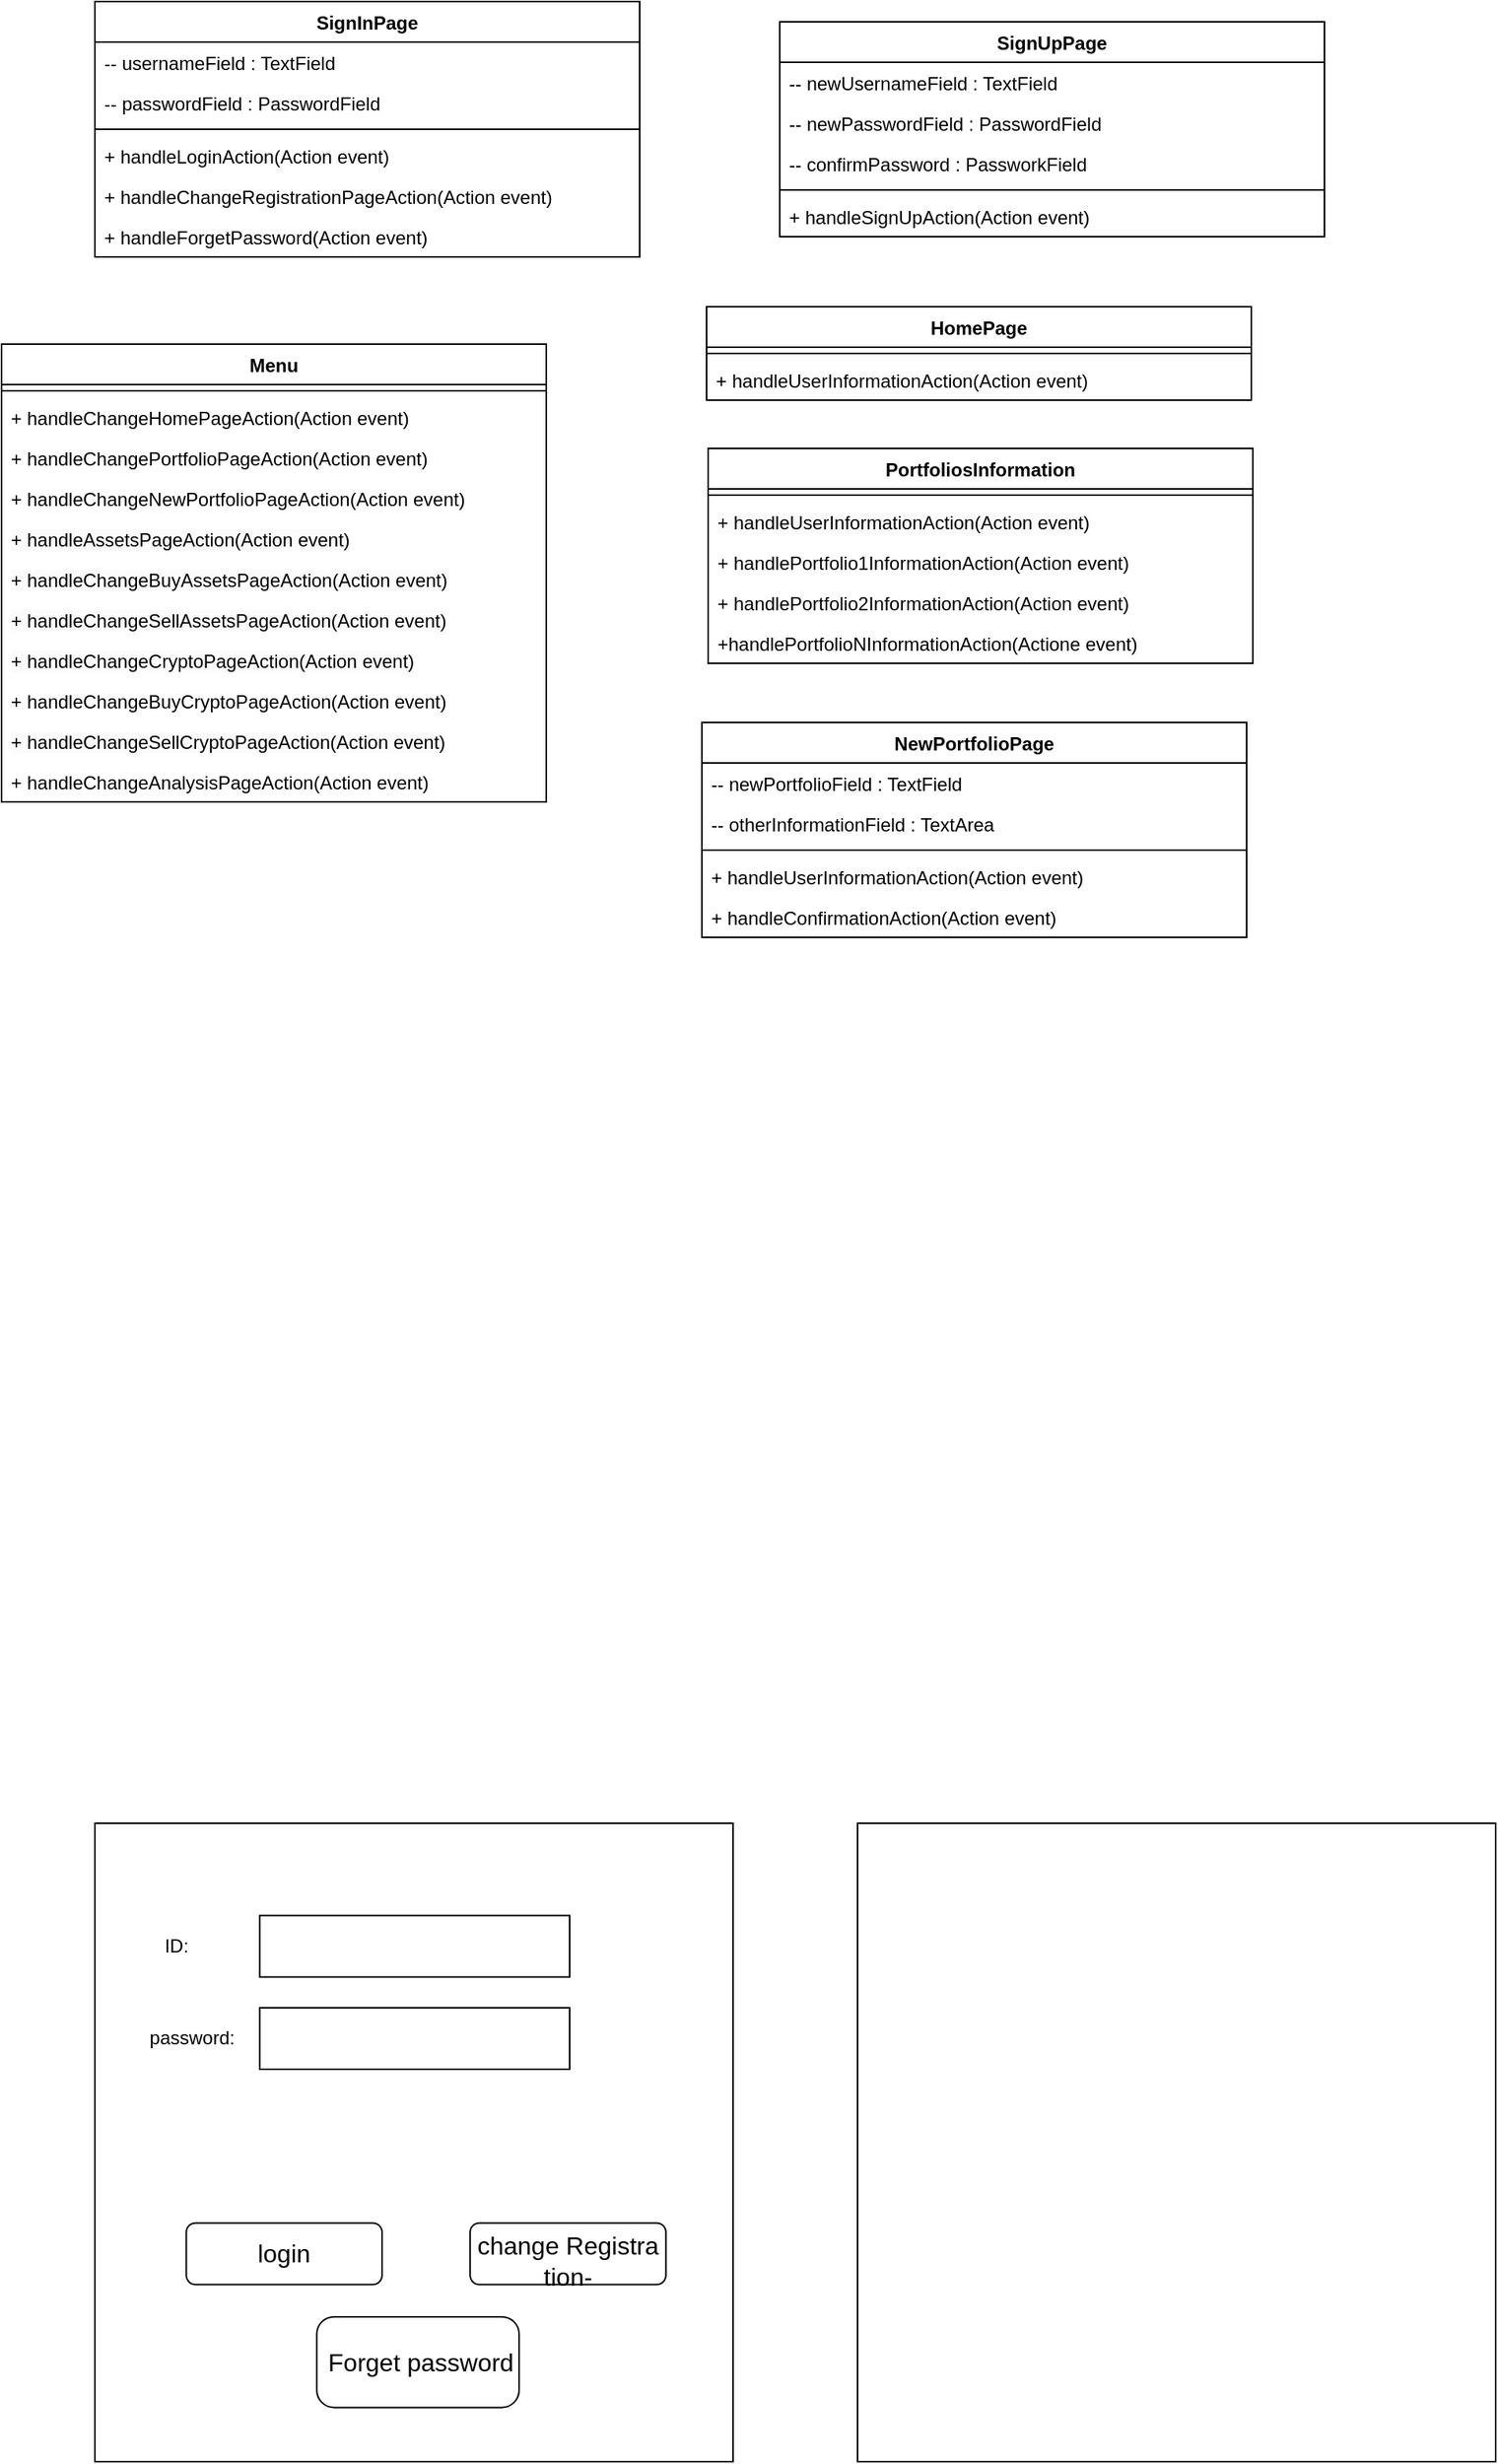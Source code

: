 <mxfile version="22.1.11" type="github">
  <diagram name="第 1 页" id="8w8cnCKI-UPCcAJevsUZ">
    <mxGraphModel dx="869" dy="486" grid="1" gridSize="10" guides="1" tooltips="1" connect="1" arrows="1" fold="1" page="1" pageScale="1" pageWidth="827" pageHeight="1169" math="0" shadow="0">
      <root>
        <mxCell id="0" />
        <mxCell id="1" parent="0" />
        <mxCell id="qQ2p7ifqkSaaZ6_-BF-f-2" value="SignInPage" style="swimlane;fontStyle=1;align=center;verticalAlign=top;childLayout=stackLayout;horizontal=1;startSize=26;horizontalStack=0;resizeParent=1;resizeParentMax=0;resizeLast=0;collapsible=1;marginBottom=0;whiteSpace=wrap;html=1;" parent="1" vertex="1">
          <mxGeometry x="80" y="40" width="350" height="164" as="geometry" />
        </mxCell>
        <mxCell id="qQ2p7ifqkSaaZ6_-BF-f-6" value="-- usernameField : TextField" style="text;strokeColor=none;fillColor=none;align=left;verticalAlign=top;spacingLeft=4;spacingRight=4;overflow=hidden;rotatable=0;points=[[0,0.5],[1,0.5]];portConstraint=eastwest;whiteSpace=wrap;html=1;" parent="qQ2p7ifqkSaaZ6_-BF-f-2" vertex="1">
          <mxGeometry y="26" width="350" height="26" as="geometry" />
        </mxCell>
        <mxCell id="qQ2p7ifqkSaaZ6_-BF-f-3" value="-- passwordField : PasswordField" style="text;strokeColor=none;fillColor=none;align=left;verticalAlign=top;spacingLeft=4;spacingRight=4;overflow=hidden;rotatable=0;points=[[0,0.5],[1,0.5]];portConstraint=eastwest;whiteSpace=wrap;html=1;" parent="qQ2p7ifqkSaaZ6_-BF-f-2" vertex="1">
          <mxGeometry y="52" width="350" height="26" as="geometry" />
        </mxCell>
        <mxCell id="qQ2p7ifqkSaaZ6_-BF-f-4" value="" style="line;strokeWidth=1;fillColor=none;align=left;verticalAlign=middle;spacingTop=-1;spacingLeft=3;spacingRight=3;rotatable=0;labelPosition=right;points=[];portConstraint=eastwest;strokeColor=inherit;" parent="qQ2p7ifqkSaaZ6_-BF-f-2" vertex="1">
          <mxGeometry y="78" width="350" height="8" as="geometry" />
        </mxCell>
        <mxCell id="qQ2p7ifqkSaaZ6_-BF-f-5" value="+ handleLoginAction(Action event)" style="text;strokeColor=none;fillColor=none;align=left;verticalAlign=top;spacingLeft=4;spacingRight=4;overflow=hidden;rotatable=0;points=[[0,0.5],[1,0.5]];portConstraint=eastwest;whiteSpace=wrap;html=1;" parent="qQ2p7ifqkSaaZ6_-BF-f-2" vertex="1">
          <mxGeometry y="86" width="350" height="26" as="geometry" />
        </mxCell>
        <mxCell id="qQ2p7ifqkSaaZ6_-BF-f-7" value="+ handleChangeRegistrationPageAction(Action event)" style="text;strokeColor=none;fillColor=none;align=left;verticalAlign=top;spacingLeft=4;spacingRight=4;overflow=hidden;rotatable=0;points=[[0,0.5],[1,0.5]];portConstraint=eastwest;whiteSpace=wrap;html=1;" parent="qQ2p7ifqkSaaZ6_-BF-f-2" vertex="1">
          <mxGeometry y="112" width="350" height="26" as="geometry" />
        </mxCell>
        <mxCell id="qQ2p7ifqkSaaZ6_-BF-f-14" value="+ handleForgetPassword(Action event)" style="text;strokeColor=none;fillColor=none;align=left;verticalAlign=top;spacingLeft=4;spacingRight=4;overflow=hidden;rotatable=0;points=[[0,0.5],[1,0.5]];portConstraint=eastwest;whiteSpace=wrap;html=1;" parent="qQ2p7ifqkSaaZ6_-BF-f-2" vertex="1">
          <mxGeometry y="138" width="350" height="26" as="geometry" />
        </mxCell>
        <mxCell id="qQ2p7ifqkSaaZ6_-BF-f-8" value="SignUpPage" style="swimlane;fontStyle=1;align=center;verticalAlign=top;childLayout=stackLayout;horizontal=1;startSize=26;horizontalStack=0;resizeParent=1;resizeParentMax=0;resizeLast=0;collapsible=1;marginBottom=0;whiteSpace=wrap;html=1;" parent="1" vertex="1">
          <mxGeometry x="520" y="53" width="350" height="138" as="geometry" />
        </mxCell>
        <mxCell id="qQ2p7ifqkSaaZ6_-BF-f-9" value="-- newUsernameField : TextField" style="text;strokeColor=none;fillColor=none;align=left;verticalAlign=top;spacingLeft=4;spacingRight=4;overflow=hidden;rotatable=0;points=[[0,0.5],[1,0.5]];portConstraint=eastwest;whiteSpace=wrap;html=1;" parent="qQ2p7ifqkSaaZ6_-BF-f-8" vertex="1">
          <mxGeometry y="26" width="350" height="26" as="geometry" />
        </mxCell>
        <mxCell id="qQ2p7ifqkSaaZ6_-BF-f-10" value="-- newPasswordField : PasswordField" style="text;strokeColor=none;fillColor=none;align=left;verticalAlign=top;spacingLeft=4;spacingRight=4;overflow=hidden;rotatable=0;points=[[0,0.5],[1,0.5]];portConstraint=eastwest;whiteSpace=wrap;html=1;" parent="qQ2p7ifqkSaaZ6_-BF-f-8" vertex="1">
          <mxGeometry y="52" width="350" height="26" as="geometry" />
        </mxCell>
        <mxCell id="qQ2p7ifqkSaaZ6_-BF-f-15" value="-- confirmPassword : PassworkField" style="text;strokeColor=none;fillColor=none;align=left;verticalAlign=top;spacingLeft=4;spacingRight=4;overflow=hidden;rotatable=0;points=[[0,0.5],[1,0.5]];portConstraint=eastwest;whiteSpace=wrap;html=1;" parent="qQ2p7ifqkSaaZ6_-BF-f-8" vertex="1">
          <mxGeometry y="78" width="350" height="26" as="geometry" />
        </mxCell>
        <mxCell id="qQ2p7ifqkSaaZ6_-BF-f-11" value="" style="line;strokeWidth=1;fillColor=none;align=left;verticalAlign=middle;spacingTop=-1;spacingLeft=3;spacingRight=3;rotatable=0;labelPosition=right;points=[];portConstraint=eastwest;strokeColor=inherit;" parent="qQ2p7ifqkSaaZ6_-BF-f-8" vertex="1">
          <mxGeometry y="104" width="350" height="8" as="geometry" />
        </mxCell>
        <mxCell id="qQ2p7ifqkSaaZ6_-BF-f-13" value="+ handleSignUpAction(Action event)" style="text;strokeColor=none;fillColor=none;align=left;verticalAlign=top;spacingLeft=4;spacingRight=4;overflow=hidden;rotatable=0;points=[[0,0.5],[1,0.5]];portConstraint=eastwest;whiteSpace=wrap;html=1;" parent="qQ2p7ifqkSaaZ6_-BF-f-8" vertex="1">
          <mxGeometry y="112" width="350" height="26" as="geometry" />
        </mxCell>
        <mxCell id="AKwQP4rSA9_y8AmhEt-1-8" value="Menu" style="swimlane;fontStyle=1;align=center;verticalAlign=top;childLayout=stackLayout;horizontal=1;startSize=26;horizontalStack=0;resizeParent=1;resizeParentMax=0;resizeLast=0;collapsible=1;marginBottom=0;whiteSpace=wrap;html=1;" vertex="1" parent="1">
          <mxGeometry x="20" y="260" width="350" height="294" as="geometry" />
        </mxCell>
        <mxCell id="AKwQP4rSA9_y8AmhEt-1-11" value="" style="line;strokeWidth=1;fillColor=none;align=left;verticalAlign=middle;spacingTop=-1;spacingLeft=3;spacingRight=3;rotatable=0;labelPosition=right;points=[];portConstraint=eastwest;strokeColor=inherit;" vertex="1" parent="AKwQP4rSA9_y8AmhEt-1-8">
          <mxGeometry y="26" width="350" height="8" as="geometry" />
        </mxCell>
        <mxCell id="AKwQP4rSA9_y8AmhEt-1-12" value="+ handleChangeHomePageAction(Action event)" style="text;strokeColor=none;fillColor=none;align=left;verticalAlign=top;spacingLeft=4;spacingRight=4;overflow=hidden;rotatable=0;points=[[0,0.5],[1,0.5]];portConstraint=eastwest;whiteSpace=wrap;html=1;" vertex="1" parent="AKwQP4rSA9_y8AmhEt-1-8">
          <mxGeometry y="34" width="350" height="26" as="geometry" />
        </mxCell>
        <mxCell id="AKwQP4rSA9_y8AmhEt-1-13" value="+ handleChangePortfolioPageAction(Action event)" style="text;strokeColor=none;fillColor=none;align=left;verticalAlign=top;spacingLeft=4;spacingRight=4;overflow=hidden;rotatable=0;points=[[0,0.5],[1,0.5]];portConstraint=eastwest;whiteSpace=wrap;html=1;" vertex="1" parent="AKwQP4rSA9_y8AmhEt-1-8">
          <mxGeometry y="60" width="350" height="26" as="geometry" />
        </mxCell>
        <mxCell id="AKwQP4rSA9_y8AmhEt-1-14" value="+ handleChangeNewPortfolioPageAction(Action event)" style="text;strokeColor=none;fillColor=none;align=left;verticalAlign=top;spacingLeft=4;spacingRight=4;overflow=hidden;rotatable=0;points=[[0,0.5],[1,0.5]];portConstraint=eastwest;whiteSpace=wrap;html=1;" vertex="1" parent="AKwQP4rSA9_y8AmhEt-1-8">
          <mxGeometry y="86" width="350" height="26" as="geometry" />
        </mxCell>
        <mxCell id="AKwQP4rSA9_y8AmhEt-1-15" value="&lt;span style=&quot;color: rgb(0, 0, 0); font-family: Helvetica; font-size: 12px; font-style: normal; font-variant-ligatures: normal; font-variant-caps: normal; font-weight: 400; letter-spacing: normal; orphans: 2; text-align: left; text-indent: 0px; text-transform: none; widows: 2; word-spacing: 0px; -webkit-text-stroke-width: 0px; background-color: rgb(251, 251, 251); text-decoration-thickness: initial; text-decoration-style: initial; text-decoration-color: initial; float: none; display: inline !important;&quot;&gt;+ handleAssetsPageAction(Action event)&lt;/span&gt;&lt;br&gt;" style="text;strokeColor=none;fillColor=none;align=left;verticalAlign=top;spacingLeft=4;spacingRight=4;overflow=hidden;rotatable=0;points=[[0,0.5],[1,0.5]];portConstraint=eastwest;whiteSpace=wrap;html=1;" vertex="1" parent="AKwQP4rSA9_y8AmhEt-1-8">
          <mxGeometry y="112" width="350" height="26" as="geometry" />
        </mxCell>
        <mxCell id="AKwQP4rSA9_y8AmhEt-1-17" value="&lt;span style=&quot;color: rgb(0, 0, 0); font-family: Helvetica; font-size: 12px; font-style: normal; font-variant-ligatures: normal; font-variant-caps: normal; font-weight: 400; letter-spacing: normal; orphans: 2; text-align: left; text-indent: 0px; text-transform: none; widows: 2; word-spacing: 0px; -webkit-text-stroke-width: 0px; background-color: rgb(251, 251, 251); text-decoration-thickness: initial; text-decoration-style: initial; text-decoration-color: initial; float: none; display: inline !important;&quot;&gt;+ handleChangeBuyAssetsPageAction(Action event)&lt;/span&gt;" style="text;strokeColor=none;fillColor=none;align=left;verticalAlign=top;spacingLeft=4;spacingRight=4;overflow=hidden;rotatable=0;points=[[0,0.5],[1,0.5]];portConstraint=eastwest;whiteSpace=wrap;html=1;" vertex="1" parent="AKwQP4rSA9_y8AmhEt-1-8">
          <mxGeometry y="138" width="350" height="26" as="geometry" />
        </mxCell>
        <mxCell id="AKwQP4rSA9_y8AmhEt-1-16" value="&lt;span style=&quot;color: rgb(0, 0, 0); font-family: Helvetica; font-size: 12px; font-style: normal; font-variant-ligatures: normal; font-variant-caps: normal; font-weight: 400; letter-spacing: normal; orphans: 2; text-align: left; text-indent: 0px; text-transform: none; widows: 2; word-spacing: 0px; -webkit-text-stroke-width: 0px; background-color: rgb(251, 251, 251); text-decoration-thickness: initial; text-decoration-style: initial; text-decoration-color: initial; float: none; display: inline !important;&quot;&gt;+ handleChangeSellAssetsPageAction(Action event)&lt;/span&gt;" style="text;strokeColor=none;fillColor=none;align=left;verticalAlign=top;spacingLeft=4;spacingRight=4;overflow=hidden;rotatable=0;points=[[0,0.5],[1,0.5]];portConstraint=eastwest;whiteSpace=wrap;html=1;" vertex="1" parent="AKwQP4rSA9_y8AmhEt-1-8">
          <mxGeometry y="164" width="350" height="26" as="geometry" />
        </mxCell>
        <mxCell id="AKwQP4rSA9_y8AmhEt-1-18" value="&lt;span style=&quot;color: rgb(0, 0, 0); font-family: Helvetica; font-size: 12px; font-style: normal; font-variant-ligatures: normal; font-variant-caps: normal; font-weight: 400; letter-spacing: normal; orphans: 2; text-align: left; text-indent: 0px; text-transform: none; widows: 2; word-spacing: 0px; -webkit-text-stroke-width: 0px; background-color: rgb(251, 251, 251); text-decoration-thickness: initial; text-decoration-style: initial; text-decoration-color: initial; float: none; display: inline !important;&quot;&gt;+ handleChangeCryptoPageAction(Action event)&lt;/span&gt;" style="text;strokeColor=none;fillColor=none;align=left;verticalAlign=top;spacingLeft=4;spacingRight=4;overflow=hidden;rotatable=0;points=[[0,0.5],[1,0.5]];portConstraint=eastwest;whiteSpace=wrap;html=1;" vertex="1" parent="AKwQP4rSA9_y8AmhEt-1-8">
          <mxGeometry y="190" width="350" height="26" as="geometry" />
        </mxCell>
        <mxCell id="AKwQP4rSA9_y8AmhEt-1-20" value="+ handleChangeBuyCryptoPageAction(Action event)" style="text;strokeColor=none;fillColor=none;align=left;verticalAlign=top;spacingLeft=4;spacingRight=4;overflow=hidden;rotatable=0;points=[[0,0.5],[1,0.5]];portConstraint=eastwest;whiteSpace=wrap;html=1;" vertex="1" parent="AKwQP4rSA9_y8AmhEt-1-8">
          <mxGeometry y="216" width="350" height="26" as="geometry" />
        </mxCell>
        <mxCell id="AKwQP4rSA9_y8AmhEt-1-19" value="&lt;span style=&quot;color: rgb(0, 0, 0); font-family: Helvetica; font-size: 12px; font-style: normal; font-variant-ligatures: normal; font-variant-caps: normal; font-weight: 400; letter-spacing: normal; orphans: 2; text-align: left; text-indent: 0px; text-transform: none; widows: 2; word-spacing: 0px; -webkit-text-stroke-width: 0px; background-color: rgb(251, 251, 251); text-decoration-thickness: initial; text-decoration-style: initial; text-decoration-color: initial; float: none; display: inline !important;&quot;&gt;+ handleChangeSellCryptoPageAction(Action event)&lt;/span&gt;" style="text;strokeColor=none;fillColor=none;align=left;verticalAlign=top;spacingLeft=4;spacingRight=4;overflow=hidden;rotatable=0;points=[[0,0.5],[1,0.5]];portConstraint=eastwest;whiteSpace=wrap;html=1;" vertex="1" parent="AKwQP4rSA9_y8AmhEt-1-8">
          <mxGeometry y="242" width="350" height="26" as="geometry" />
        </mxCell>
        <mxCell id="AKwQP4rSA9_y8AmhEt-1-21" value="+ handleChangeAnalysisPageAction(Action event)" style="text;strokeColor=none;fillColor=none;align=left;verticalAlign=top;spacingLeft=4;spacingRight=4;overflow=hidden;rotatable=0;points=[[0,0.5],[1,0.5]];portConstraint=eastwest;whiteSpace=wrap;html=1;" vertex="1" parent="AKwQP4rSA9_y8AmhEt-1-8">
          <mxGeometry y="268" width="350" height="26" as="geometry" />
        </mxCell>
        <mxCell id="WnGF1lTFCauJy7VCk2Zh-10" value="" style="group" connectable="0" vertex="1" parent="1">
          <mxGeometry x="80" y="1210" width="430" height="410" as="geometry" />
        </mxCell>
        <mxCell id="WnGF1lTFCauJy7VCk2Zh-1" value="" style="whiteSpace=wrap;html=1;aspect=fixed;movable=1;resizable=1;rotatable=1;deletable=1;editable=1;locked=0;connectable=1;" vertex="1" parent="WnGF1lTFCauJy7VCk2Zh-10">
          <mxGeometry width="410" height="410" as="geometry" />
        </mxCell>
        <mxCell id="WnGF1lTFCauJy7VCk2Zh-2" value="" style="rounded=1;whiteSpace=wrap;html=1;" vertex="1" parent="WnGF1lTFCauJy7VCk2Zh-10">
          <mxGeometry x="58.697" y="256.714" width="125.78" height="39.494" as="geometry" />
        </mxCell>
        <mxCell id="WnGF1lTFCauJy7VCk2Zh-4" value="" style="rounded=1;whiteSpace=wrap;html=1;" vertex="1" parent="WnGF1lTFCauJy7VCk2Zh-10">
          <mxGeometry x="241.078" y="256.714" width="125.78" height="39.494" as="geometry" />
        </mxCell>
        <mxCell id="WnGF1lTFCauJy7VCk2Zh-5" value="" style="rounded=1;whiteSpace=wrap;html=1;arcSize=19;" vertex="1" parent="WnGF1lTFCauJy7VCk2Zh-10">
          <mxGeometry x="142.551" y="316.943" width="129.973" height="58.254" as="geometry" />
        </mxCell>
        <mxCell id="WnGF1lTFCauJy7VCk2Zh-6" value="" style="rounded=0;whiteSpace=wrap;html=1;" vertex="1" parent="WnGF1lTFCauJy7VCk2Zh-10">
          <mxGeometry x="105.865" y="59.242" width="199.152" height="39.494" as="geometry" />
        </mxCell>
        <mxCell id="WnGF1lTFCauJy7VCk2Zh-7" value="" style="rounded=0;whiteSpace=wrap;html=1;" vertex="1" parent="WnGF1lTFCauJy7VCk2Zh-10">
          <mxGeometry x="105.865" y="118.483" width="199.152" height="39.494" as="geometry" />
        </mxCell>
        <mxCell id="WnGF1lTFCauJy7VCk2Zh-8" value="ID:" style="text;html=1;strokeColor=none;fillColor=none;align=center;verticalAlign=middle;whiteSpace=wrap;rounded=0;" vertex="1" parent="WnGF1lTFCauJy7VCk2Zh-10">
          <mxGeometry x="20.963" y="64.179" width="62.89" height="29.621" as="geometry" />
        </mxCell>
        <mxCell id="WnGF1lTFCauJy7VCk2Zh-11" value="password:" style="text;html=1;strokeColor=none;fillColor=none;align=center;verticalAlign=middle;whiteSpace=wrap;rounded=0;" vertex="1" parent="WnGF1lTFCauJy7VCk2Zh-10">
          <mxGeometry x="31.445" y="123.42" width="62.89" height="29.621" as="geometry" />
        </mxCell>
        <mxCell id="D_s1Wh9lTRto2ANUzbIN-1" value="login" style="text;strokeColor=none;fillColor=none;html=1;align=center;verticalAlign=middle;whiteSpace=wrap;rounded=0;fontSize=16;" vertex="1" parent="WnGF1lTFCauJy7VCk2Zh-10">
          <mxGeometry x="90.142" y="251.777" width="62.89" height="49.368" as="geometry" />
        </mxCell>
        <mxCell id="D_s1Wh9lTRto2ANUzbIN-2" value="change Registra&lt;br&gt;tion-" style="text;strokeColor=none;fillColor=none;html=1;align=center;verticalAlign=middle;whiteSpace=wrap;rounded=0;fontSize=16;" vertex="1" parent="WnGF1lTFCauJy7VCk2Zh-10">
          <mxGeometry x="241.078" y="261.651" width="125.78" height="39.494" as="geometry" />
        </mxCell>
        <mxCell id="D_s1Wh9lTRto2ANUzbIN-3" value="Forget password" style="text;strokeColor=none;fillColor=none;html=1;align=center;verticalAlign=middle;whiteSpace=wrap;rounded=0;fontSize=16;" vertex="1" parent="WnGF1lTFCauJy7VCk2Zh-10">
          <mxGeometry x="131.021" y="345.577" width="157.225" as="geometry" />
        </mxCell>
        <mxCell id="D_s1Wh9lTRto2ANUzbIN-4" value="" style="text;strokeColor=none;fillColor=none;html=1;align=center;verticalAlign=middle;whiteSpace=wrap;rounded=0;fontSize=16;" vertex="1" parent="WnGF1lTFCauJy7VCk2Zh-10">
          <mxGeometry x="146.743" y="24.566" width="136.262" height="49.368" as="geometry" />
        </mxCell>
        <mxCell id="AKwQP4rSA9_y8AmhEt-1-22" value="HomePage" style="swimlane;fontStyle=1;align=center;verticalAlign=top;childLayout=stackLayout;horizontal=1;startSize=26;horizontalStack=0;resizeParent=1;resizeParentMax=0;resizeLast=0;collapsible=1;marginBottom=0;whiteSpace=wrap;html=1;" vertex="1" parent="1">
          <mxGeometry x="473" y="236" width="350" height="60" as="geometry" />
        </mxCell>
        <mxCell id="AKwQP4rSA9_y8AmhEt-1-26" value="" style="line;strokeWidth=1;fillColor=none;align=left;verticalAlign=middle;spacingTop=-1;spacingLeft=3;spacingRight=3;rotatable=0;labelPosition=right;points=[];portConstraint=eastwest;strokeColor=inherit;" vertex="1" parent="AKwQP4rSA9_y8AmhEt-1-22">
          <mxGeometry y="26" width="350" height="8" as="geometry" />
        </mxCell>
        <mxCell id="AKwQP4rSA9_y8AmhEt-1-27" value="+ handleUserInformationAction(Action event)" style="text;strokeColor=none;fillColor=none;align=left;verticalAlign=top;spacingLeft=4;spacingRight=4;overflow=hidden;rotatable=0;points=[[0,0.5],[1,0.5]];portConstraint=eastwest;whiteSpace=wrap;html=1;" vertex="1" parent="AKwQP4rSA9_y8AmhEt-1-22">
          <mxGeometry y="34" width="350" height="26" as="geometry" />
        </mxCell>
        <mxCell id="D_s1Wh9lTRto2ANUzbIN-6" value="" style="rounded=0;whiteSpace=wrap;html=1;fontSize=16;" vertex="1" parent="1">
          <mxGeometry x="570" y="1210" width="410" height="410" as="geometry" />
        </mxCell>
        <mxCell id="AKwQP4rSA9_y8AmhEt-1-28" value="PortfoliosInformation" style="swimlane;fontStyle=1;align=center;verticalAlign=top;childLayout=stackLayout;horizontal=1;startSize=26;horizontalStack=0;resizeParent=1;resizeParentMax=0;resizeLast=0;collapsible=1;marginBottom=0;whiteSpace=wrap;html=1;" vertex="1" parent="1">
          <mxGeometry x="474" y="327" width="350" height="138" as="geometry" />
        </mxCell>
        <mxCell id="AKwQP4rSA9_y8AmhEt-1-32" value="" style="line;strokeWidth=1;fillColor=none;align=left;verticalAlign=middle;spacingTop=-1;spacingLeft=3;spacingRight=3;rotatable=0;labelPosition=right;points=[];portConstraint=eastwest;strokeColor=inherit;" vertex="1" parent="AKwQP4rSA9_y8AmhEt-1-28">
          <mxGeometry y="26" width="350" height="8" as="geometry" />
        </mxCell>
        <mxCell id="AKwQP4rSA9_y8AmhEt-1-34" value="&lt;span style=&quot;color: rgb(0, 0, 0); font-family: Helvetica; font-size: 12px; font-style: normal; font-variant-ligatures: normal; font-variant-caps: normal; font-weight: 400; letter-spacing: normal; orphans: 2; text-align: left; text-indent: 0px; text-transform: none; widows: 2; word-spacing: 0px; -webkit-text-stroke-width: 0px; background-color: rgb(251, 251, 251); text-decoration-thickness: initial; text-decoration-style: initial; text-decoration-color: initial; float: none; display: inline !important;&quot;&gt;+ handleUserInformationAction(Action event)&lt;/span&gt;" style="text;strokeColor=none;fillColor=none;align=left;verticalAlign=top;spacingLeft=4;spacingRight=4;overflow=hidden;rotatable=0;points=[[0,0.5],[1,0.5]];portConstraint=eastwest;whiteSpace=wrap;html=1;" vertex="1" parent="AKwQP4rSA9_y8AmhEt-1-28">
          <mxGeometry y="34" width="350" height="26" as="geometry" />
        </mxCell>
        <mxCell id="AKwQP4rSA9_y8AmhEt-1-33" value="+ handlePortfolio1InformationAction(Action event)" style="text;strokeColor=none;fillColor=none;align=left;verticalAlign=top;spacingLeft=4;spacingRight=4;overflow=hidden;rotatable=0;points=[[0,0.5],[1,0.5]];portConstraint=eastwest;whiteSpace=wrap;html=1;" vertex="1" parent="AKwQP4rSA9_y8AmhEt-1-28">
          <mxGeometry y="60" width="350" height="26" as="geometry" />
        </mxCell>
        <mxCell id="AKwQP4rSA9_y8AmhEt-1-35" value="+ handlePortfolio2InformationAction(Action event)" style="text;strokeColor=none;fillColor=none;align=left;verticalAlign=top;spacingLeft=4;spacingRight=4;overflow=hidden;rotatable=0;points=[[0,0.5],[1,0.5]];portConstraint=eastwest;whiteSpace=wrap;html=1;" vertex="1" parent="AKwQP4rSA9_y8AmhEt-1-28">
          <mxGeometry y="86" width="350" height="26" as="geometry" />
        </mxCell>
        <mxCell id="AKwQP4rSA9_y8AmhEt-1-36" value="+handlePortfolioNInformationAction(Actione event)" style="text;strokeColor=none;fillColor=none;align=left;verticalAlign=top;spacingLeft=4;spacingRight=4;overflow=hidden;rotatable=0;points=[[0,0.5],[1,0.5]];portConstraint=eastwest;whiteSpace=wrap;html=1;" vertex="1" parent="AKwQP4rSA9_y8AmhEt-1-28">
          <mxGeometry y="112" width="350" height="26" as="geometry" />
        </mxCell>
        <mxCell id="AKwQP4rSA9_y8AmhEt-1-44" value="NewPortfolioPage" style="swimlane;fontStyle=1;align=center;verticalAlign=top;childLayout=stackLayout;horizontal=1;startSize=26;horizontalStack=0;resizeParent=1;resizeParentMax=0;resizeLast=0;collapsible=1;marginBottom=0;whiteSpace=wrap;html=1;" vertex="1" parent="1">
          <mxGeometry x="470" y="503" width="350" height="138" as="geometry" />
        </mxCell>
        <mxCell id="AKwQP4rSA9_y8AmhEt-1-45" value="-- newPortfolioField : TextField" style="text;strokeColor=none;fillColor=none;align=left;verticalAlign=top;spacingLeft=4;spacingRight=4;overflow=hidden;rotatable=0;points=[[0,0.5],[1,0.5]];portConstraint=eastwest;whiteSpace=wrap;html=1;" vertex="1" parent="AKwQP4rSA9_y8AmhEt-1-44">
          <mxGeometry y="26" width="350" height="26" as="geometry" />
        </mxCell>
        <mxCell id="AKwQP4rSA9_y8AmhEt-1-46" value="-- otherInformationField : TextArea" style="text;strokeColor=none;fillColor=none;align=left;verticalAlign=top;spacingLeft=4;spacingRight=4;overflow=hidden;rotatable=0;points=[[0,0.5],[1,0.5]];portConstraint=eastwest;whiteSpace=wrap;html=1;" vertex="1" parent="AKwQP4rSA9_y8AmhEt-1-44">
          <mxGeometry y="52" width="350" height="26" as="geometry" />
        </mxCell>
        <mxCell id="AKwQP4rSA9_y8AmhEt-1-47" value="" style="line;strokeWidth=1;fillColor=none;align=left;verticalAlign=middle;spacingTop=-1;spacingLeft=3;spacingRight=3;rotatable=0;labelPosition=right;points=[];portConstraint=eastwest;strokeColor=inherit;" vertex="1" parent="AKwQP4rSA9_y8AmhEt-1-44">
          <mxGeometry y="78" width="350" height="8" as="geometry" />
        </mxCell>
        <mxCell id="AKwQP4rSA9_y8AmhEt-1-48" value="+ handleUserInformationAction(Action event)" style="text;strokeColor=none;fillColor=none;align=left;verticalAlign=top;spacingLeft=4;spacingRight=4;overflow=hidden;rotatable=0;points=[[0,0.5],[1,0.5]];portConstraint=eastwest;whiteSpace=wrap;html=1;" vertex="1" parent="AKwQP4rSA9_y8AmhEt-1-44">
          <mxGeometry y="86" width="350" height="26" as="geometry" />
        </mxCell>
        <mxCell id="AKwQP4rSA9_y8AmhEt-1-49" value="+ handleConfirmationAction(Action event)" style="text;strokeColor=none;fillColor=none;align=left;verticalAlign=top;spacingLeft=4;spacingRight=4;overflow=hidden;rotatable=0;points=[[0,0.5],[1,0.5]];portConstraint=eastwest;whiteSpace=wrap;html=1;" vertex="1" parent="AKwQP4rSA9_y8AmhEt-1-44">
          <mxGeometry y="112" width="350" height="26" as="geometry" />
        </mxCell>
      </root>
    </mxGraphModel>
  </diagram>
</mxfile>
